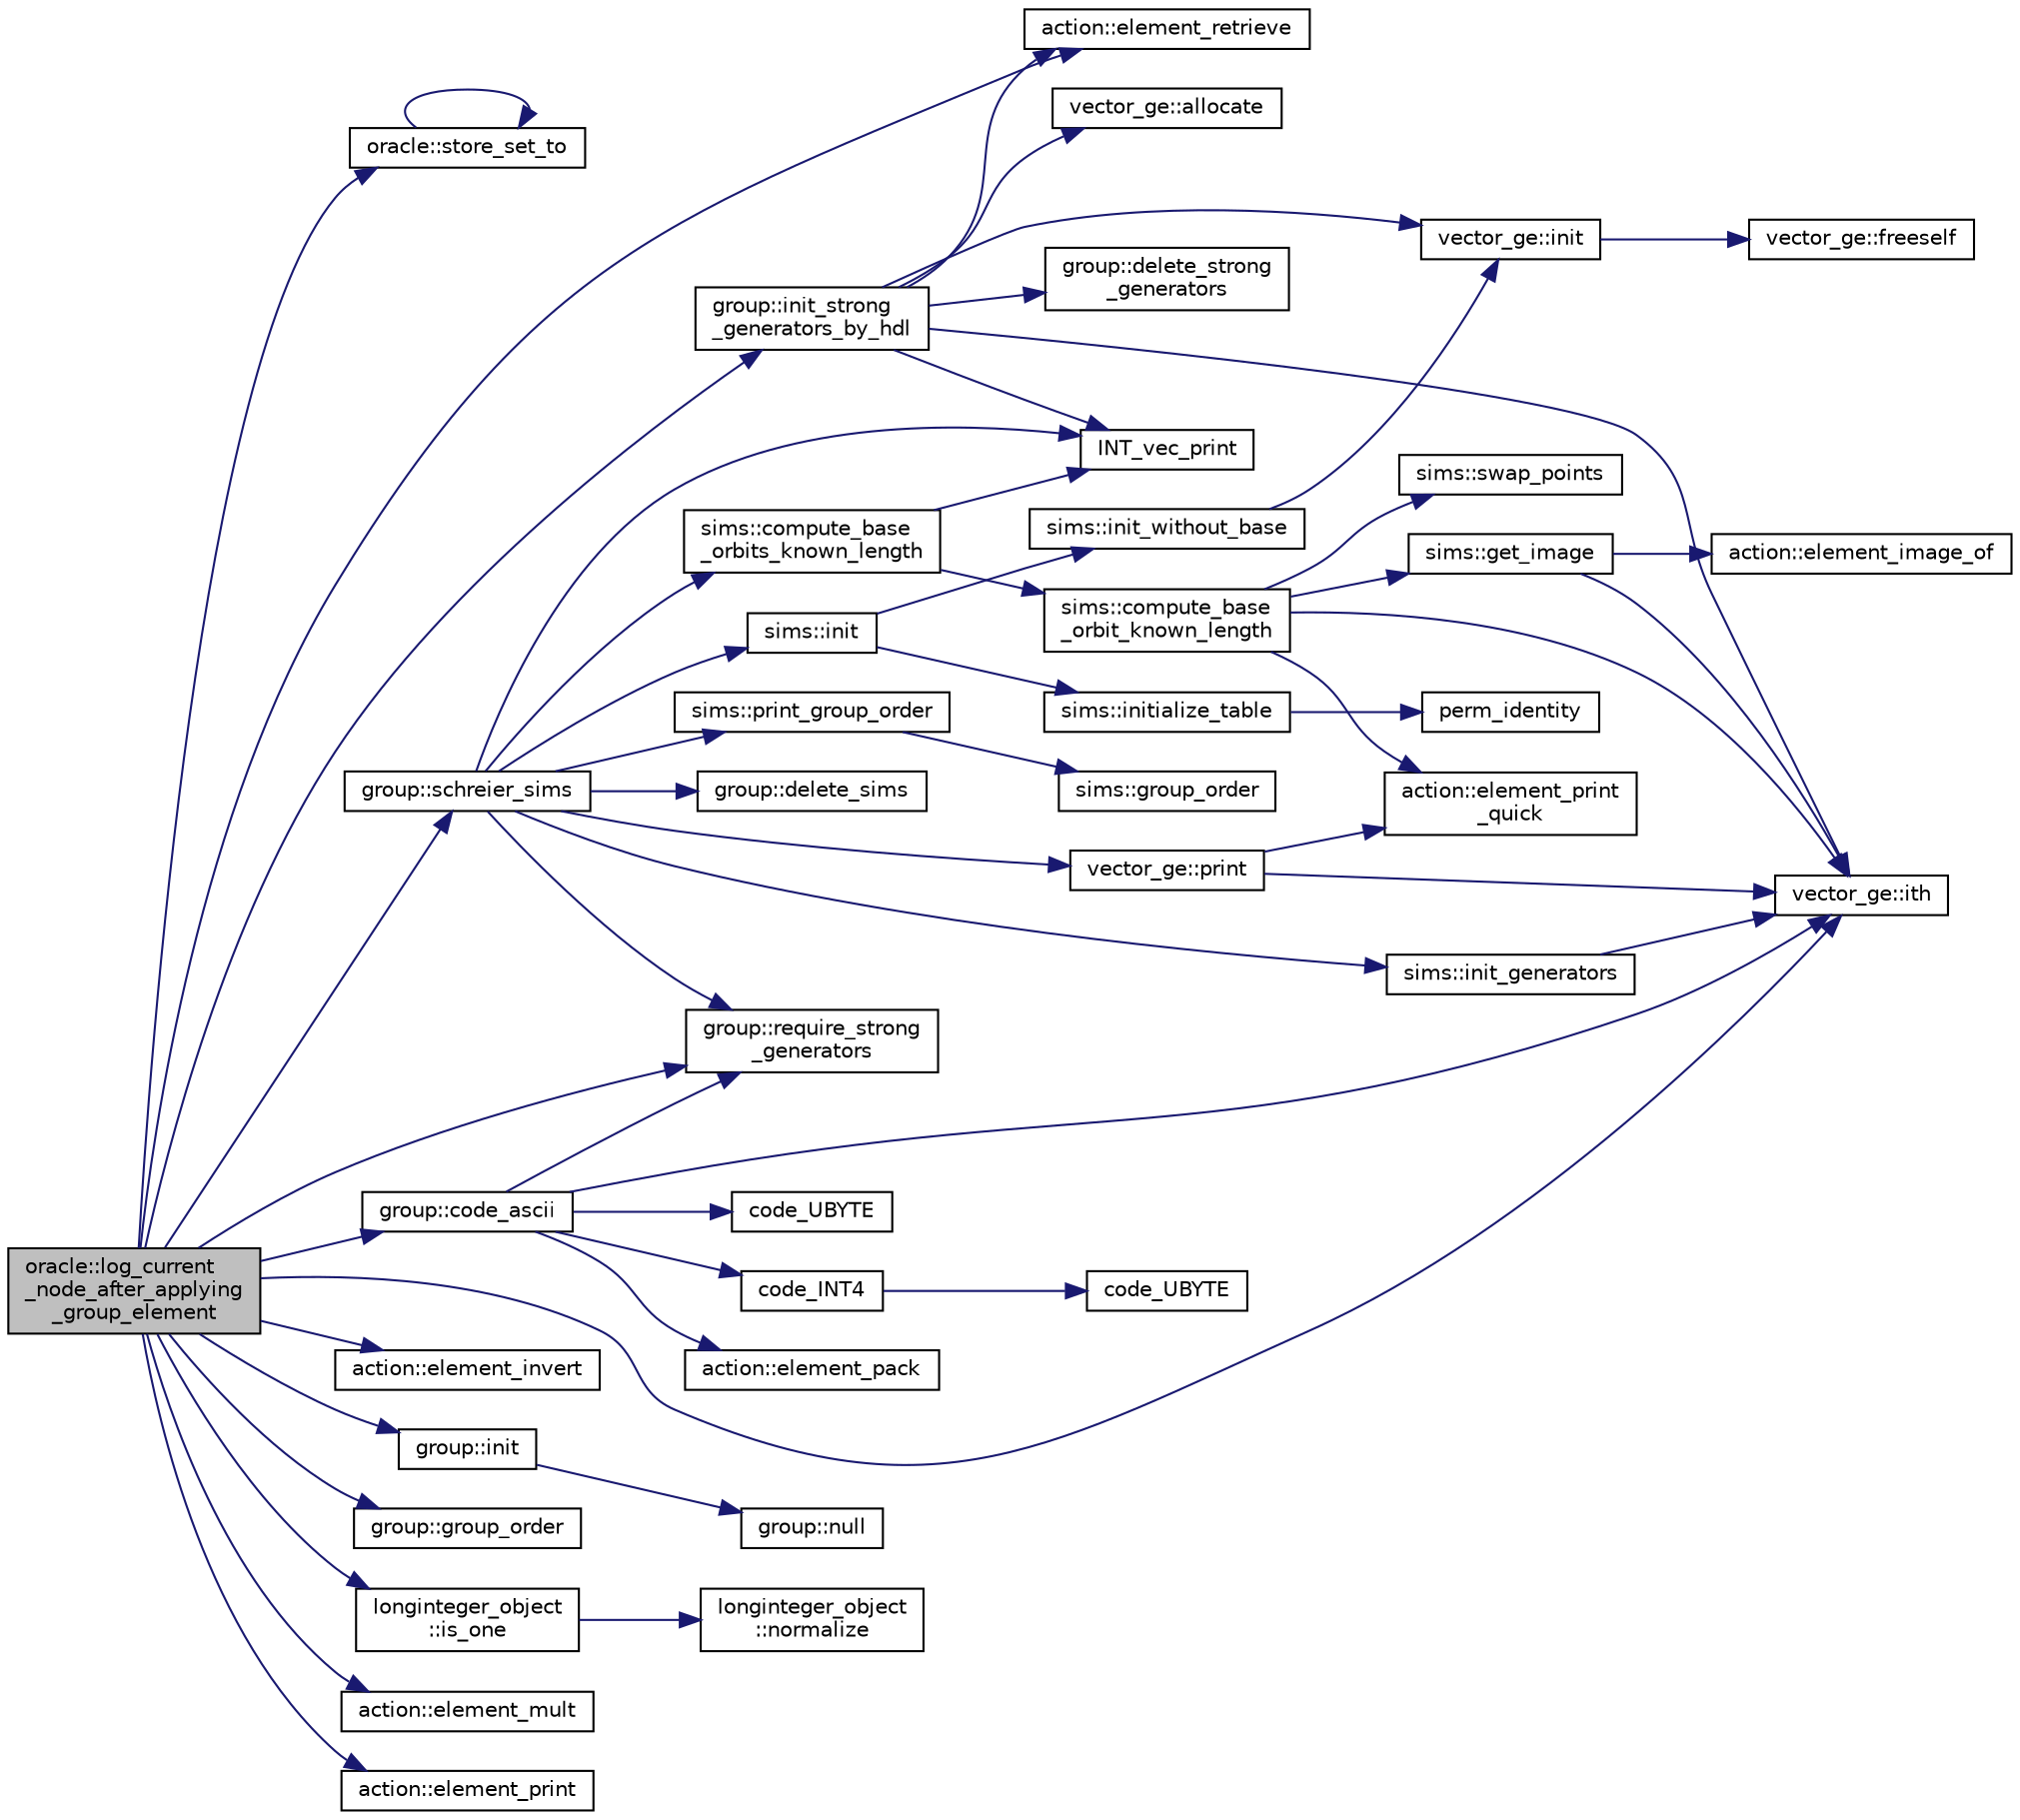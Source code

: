digraph "oracle::log_current_node_after_applying_group_element"
{
  edge [fontname="Helvetica",fontsize="10",labelfontname="Helvetica",labelfontsize="10"];
  node [fontname="Helvetica",fontsize="10",shape=record];
  rankdir="LR";
  Node6568 [label="oracle::log_current\l_node_after_applying\l_group_element",height=0.2,width=0.4,color="black", fillcolor="grey75", style="filled", fontcolor="black"];
  Node6568 -> Node6569 [color="midnightblue",fontsize="10",style="solid",fontname="Helvetica"];
  Node6569 [label="oracle::store_set_to",height=0.2,width=0.4,color="black", fillcolor="white", style="filled",URL="$d7/da7/classoracle.html#a4489d03d342f31d1e64632ce4d0e700d"];
  Node6569 -> Node6569 [color="midnightblue",fontsize="10",style="solid",fontname="Helvetica"];
  Node6568 -> Node6570 [color="midnightblue",fontsize="10",style="solid",fontname="Helvetica"];
  Node6570 [label="action::element_retrieve",height=0.2,width=0.4,color="black", fillcolor="white", style="filled",URL="$d2/d86/classaction.html#ad28f6f8810ffbad64c1490f78e51e2b1"];
  Node6568 -> Node6571 [color="midnightblue",fontsize="10",style="solid",fontname="Helvetica"];
  Node6571 [label="action::element_invert",height=0.2,width=0.4,color="black", fillcolor="white", style="filled",URL="$d2/d86/classaction.html#aa4bd01e338497714586636751fcef436"];
  Node6568 -> Node6572 [color="midnightblue",fontsize="10",style="solid",fontname="Helvetica"];
  Node6572 [label="group::init",height=0.2,width=0.4,color="black", fillcolor="white", style="filled",URL="$d1/db7/classgroup.html#a9f5de0500658e265332c7f62c0d3962d"];
  Node6572 -> Node6573 [color="midnightblue",fontsize="10",style="solid",fontname="Helvetica"];
  Node6573 [label="group::null",height=0.2,width=0.4,color="black", fillcolor="white", style="filled",URL="$d1/db7/classgroup.html#a25f33ef4c9370d6cefa29b0c49f64a18"];
  Node6568 -> Node6574 [color="midnightblue",fontsize="10",style="solid",fontname="Helvetica"];
  Node6574 [label="group::init_strong\l_generators_by_hdl",height=0.2,width=0.4,color="black", fillcolor="white", style="filled",URL="$d1/db7/classgroup.html#a65100d600cfb0955dae3582a2d6a2532"];
  Node6574 -> Node6575 [color="midnightblue",fontsize="10",style="solid",fontname="Helvetica"];
  Node6575 [label="INT_vec_print",height=0.2,width=0.4,color="black", fillcolor="white", style="filled",URL="$df/dbf/sajeeb_8_c.html#a79a5901af0b47dd0d694109543c027fe"];
  Node6574 -> Node6576 [color="midnightblue",fontsize="10",style="solid",fontname="Helvetica"];
  Node6576 [label="group::delete_strong\l_generators",height=0.2,width=0.4,color="black", fillcolor="white", style="filled",URL="$d1/db7/classgroup.html#a36c96bdf4428fdf236dfabab0f82b898"];
  Node6574 -> Node6577 [color="midnightblue",fontsize="10",style="solid",fontname="Helvetica"];
  Node6577 [label="vector_ge::init",height=0.2,width=0.4,color="black", fillcolor="white", style="filled",URL="$d4/d6e/classvector__ge.html#afe1d6befd1f1501e6be34afbaa9d30a8"];
  Node6577 -> Node6578 [color="midnightblue",fontsize="10",style="solid",fontname="Helvetica"];
  Node6578 [label="vector_ge::freeself",height=0.2,width=0.4,color="black", fillcolor="white", style="filled",URL="$d4/d6e/classvector__ge.html#aa002e4b715cc73a9b8b367d29700b452"];
  Node6574 -> Node6579 [color="midnightblue",fontsize="10",style="solid",fontname="Helvetica"];
  Node6579 [label="vector_ge::allocate",height=0.2,width=0.4,color="black", fillcolor="white", style="filled",URL="$d4/d6e/classvector__ge.html#a35b062a9201b30f0a87bf87702d243ae"];
  Node6574 -> Node6570 [color="midnightblue",fontsize="10",style="solid",fontname="Helvetica"];
  Node6574 -> Node6580 [color="midnightblue",fontsize="10",style="solid",fontname="Helvetica"];
  Node6580 [label="vector_ge::ith",height=0.2,width=0.4,color="black", fillcolor="white", style="filled",URL="$d4/d6e/classvector__ge.html#a1ff002e8b746a9beb119d57dcd4a15ff"];
  Node6568 -> Node6581 [color="midnightblue",fontsize="10",style="solid",fontname="Helvetica"];
  Node6581 [label="group::schreier_sims",height=0.2,width=0.4,color="black", fillcolor="white", style="filled",URL="$d1/db7/classgroup.html#a224ed784f302897ca0c0e578446afa08"];
  Node6581 -> Node6582 [color="midnightblue",fontsize="10",style="solid",fontname="Helvetica"];
  Node6582 [label="group::require_strong\l_generators",height=0.2,width=0.4,color="black", fillcolor="white", style="filled",URL="$d1/db7/classgroup.html#adfc3de74ab859ba6dba668b50efaf392"];
  Node6581 -> Node6583 [color="midnightblue",fontsize="10",style="solid",fontname="Helvetica"];
  Node6583 [label="group::delete_sims",height=0.2,width=0.4,color="black", fillcolor="white", style="filled",URL="$d1/db7/classgroup.html#accebe64da3d51160a974fad069a90eac"];
  Node6581 -> Node6584 [color="midnightblue",fontsize="10",style="solid",fontname="Helvetica"];
  Node6584 [label="sims::init",height=0.2,width=0.4,color="black", fillcolor="white", style="filled",URL="$d9/df3/classsims.html#a02eb61ed14f75cfe4dc0770142c1bff0"];
  Node6584 -> Node6585 [color="midnightblue",fontsize="10",style="solid",fontname="Helvetica"];
  Node6585 [label="sims::init_without_base",height=0.2,width=0.4,color="black", fillcolor="white", style="filled",URL="$d9/df3/classsims.html#a1010f2dc330b7c5ae10128c0b7dcbefd"];
  Node6585 -> Node6577 [color="midnightblue",fontsize="10",style="solid",fontname="Helvetica"];
  Node6584 -> Node6586 [color="midnightblue",fontsize="10",style="solid",fontname="Helvetica"];
  Node6586 [label="sims::initialize_table",height=0.2,width=0.4,color="black", fillcolor="white", style="filled",URL="$d9/df3/classsims.html#abe36dd0812bde20447f5aaa8384596a7"];
  Node6586 -> Node6587 [color="midnightblue",fontsize="10",style="solid",fontname="Helvetica"];
  Node6587 [label="perm_identity",height=0.2,width=0.4,color="black", fillcolor="white", style="filled",URL="$d2/d7c/combinatorics_8_c.html#aebc54d3f9c31f253ae53e3eb3b386208"];
  Node6581 -> Node6588 [color="midnightblue",fontsize="10",style="solid",fontname="Helvetica"];
  Node6588 [label="vector_ge::print",height=0.2,width=0.4,color="black", fillcolor="white", style="filled",URL="$d4/d6e/classvector__ge.html#a0d260cce035c20b32d7989c50670aa8a"];
  Node6588 -> Node6589 [color="midnightblue",fontsize="10",style="solid",fontname="Helvetica"];
  Node6589 [label="action::element_print\l_quick",height=0.2,width=0.4,color="black", fillcolor="white", style="filled",URL="$d2/d86/classaction.html#a4844680cf6750396f76494a28655265b"];
  Node6588 -> Node6580 [color="midnightblue",fontsize="10",style="solid",fontname="Helvetica"];
  Node6581 -> Node6590 [color="midnightblue",fontsize="10",style="solid",fontname="Helvetica"];
  Node6590 [label="sims::init_generators",height=0.2,width=0.4,color="black", fillcolor="white", style="filled",URL="$d9/df3/classsims.html#aa2a7908389727bdfa05d034e8d53a818"];
  Node6590 -> Node6580 [color="midnightblue",fontsize="10",style="solid",fontname="Helvetica"];
  Node6581 -> Node6575 [color="midnightblue",fontsize="10",style="solid",fontname="Helvetica"];
  Node6581 -> Node6591 [color="midnightblue",fontsize="10",style="solid",fontname="Helvetica"];
  Node6591 [label="sims::compute_base\l_orbits_known_length",height=0.2,width=0.4,color="black", fillcolor="white", style="filled",URL="$d9/df3/classsims.html#a7f6b55695e29ce46f965ac4c87c31a06"];
  Node6591 -> Node6575 [color="midnightblue",fontsize="10",style="solid",fontname="Helvetica"];
  Node6591 -> Node6592 [color="midnightblue",fontsize="10",style="solid",fontname="Helvetica"];
  Node6592 [label="sims::compute_base\l_orbit_known_length",height=0.2,width=0.4,color="black", fillcolor="white", style="filled",URL="$d9/df3/classsims.html#af93aba6d77ea121ff5e1dec9fefa0002"];
  Node6592 -> Node6589 [color="midnightblue",fontsize="10",style="solid",fontname="Helvetica"];
  Node6592 -> Node6580 [color="midnightblue",fontsize="10",style="solid",fontname="Helvetica"];
  Node6592 -> Node6593 [color="midnightblue",fontsize="10",style="solid",fontname="Helvetica"];
  Node6593 [label="sims::swap_points",height=0.2,width=0.4,color="black", fillcolor="white", style="filled",URL="$d9/df3/classsims.html#a3443b4bbfb5573864c29b627562819d2"];
  Node6592 -> Node6594 [color="midnightblue",fontsize="10",style="solid",fontname="Helvetica"];
  Node6594 [label="sims::get_image",height=0.2,width=0.4,color="black", fillcolor="white", style="filled",URL="$d9/df3/classsims.html#ae649dbf5a9440550c1ca4e402c4b4b16"];
  Node6594 -> Node6595 [color="midnightblue",fontsize="10",style="solid",fontname="Helvetica"];
  Node6595 [label="action::element_image_of",height=0.2,width=0.4,color="black", fillcolor="white", style="filled",URL="$d2/d86/classaction.html#ae09559d4537a048fc860f8a74a31393d"];
  Node6594 -> Node6580 [color="midnightblue",fontsize="10",style="solid",fontname="Helvetica"];
  Node6581 -> Node6596 [color="midnightblue",fontsize="10",style="solid",fontname="Helvetica"];
  Node6596 [label="sims::print_group_order",height=0.2,width=0.4,color="black", fillcolor="white", style="filled",URL="$d9/df3/classsims.html#a2fc3bfc40a993e0a6902374465304c0c"];
  Node6596 -> Node6597 [color="midnightblue",fontsize="10",style="solid",fontname="Helvetica"];
  Node6597 [label="sims::group_order",height=0.2,width=0.4,color="black", fillcolor="white", style="filled",URL="$d9/df3/classsims.html#aa442445175656570fa35febbe790efad"];
  Node6568 -> Node6598 [color="midnightblue",fontsize="10",style="solid",fontname="Helvetica"];
  Node6598 [label="group::group_order",height=0.2,width=0.4,color="black", fillcolor="white", style="filled",URL="$d1/db7/classgroup.html#a2d70bcf6a1495e7fb8e16ba7dfadb725"];
  Node6568 -> Node6599 [color="midnightblue",fontsize="10",style="solid",fontname="Helvetica"];
  Node6599 [label="longinteger_object\l::is_one",height=0.2,width=0.4,color="black", fillcolor="white", style="filled",URL="$dd/d7e/classlonginteger__object.html#adeab597c8bb66f36eb085f046d1df656"];
  Node6599 -> Node6600 [color="midnightblue",fontsize="10",style="solid",fontname="Helvetica"];
  Node6600 [label="longinteger_object\l::normalize",height=0.2,width=0.4,color="black", fillcolor="white", style="filled",URL="$dd/d7e/classlonginteger__object.html#ae27040d862a5624e98fc9582daa889ee"];
  Node6568 -> Node6601 [color="midnightblue",fontsize="10",style="solid",fontname="Helvetica"];
  Node6601 [label="group::code_ascii",height=0.2,width=0.4,color="black", fillcolor="white", style="filled",URL="$d1/db7/classgroup.html#abb93ebcd087d3f1146f32c2b5203f913"];
  Node6601 -> Node6582 [color="midnightblue",fontsize="10",style="solid",fontname="Helvetica"];
  Node6601 -> Node6602 [color="midnightblue",fontsize="10",style="solid",fontname="Helvetica"];
  Node6602 [label="code_INT4",height=0.2,width=0.4,color="black", fillcolor="white", style="filled",URL="$d5/db4/io__and__os_8h.html#a77bf7a59ce7634a3328237f863fd1251"];
  Node6602 -> Node6603 [color="midnightblue",fontsize="10",style="solid",fontname="Helvetica"];
  Node6603 [label="code_UBYTE",height=0.2,width=0.4,color="black", fillcolor="white", style="filled",URL="$d4/d74/util_8_c.html#ab19ac74b5d294f8f631cf9280c38dfd6"];
  Node6601 -> Node6604 [color="midnightblue",fontsize="10",style="solid",fontname="Helvetica"];
  Node6604 [label="action::element_pack",height=0.2,width=0.4,color="black", fillcolor="white", style="filled",URL="$d2/d86/classaction.html#a48a10a87c09b4b37c36eac1180884140"];
  Node6601 -> Node6580 [color="midnightblue",fontsize="10",style="solid",fontname="Helvetica"];
  Node6601 -> Node6605 [color="midnightblue",fontsize="10",style="solid",fontname="Helvetica"];
  Node6605 [label="code_UBYTE",height=0.2,width=0.4,color="black", fillcolor="white", style="filled",URL="$d5/db4/io__and__os_8h.html#ab19ac74b5d294f8f631cf9280c38dfd6"];
  Node6568 -> Node6582 [color="midnightblue",fontsize="10",style="solid",fontname="Helvetica"];
  Node6568 -> Node6606 [color="midnightblue",fontsize="10",style="solid",fontname="Helvetica"];
  Node6606 [label="action::element_mult",height=0.2,width=0.4,color="black", fillcolor="white", style="filled",URL="$d2/d86/classaction.html#ae9e36b2cae1f0f7bd7144097fa9a34b3"];
  Node6568 -> Node6580 [color="midnightblue",fontsize="10",style="solid",fontname="Helvetica"];
  Node6568 -> Node6607 [color="midnightblue",fontsize="10",style="solid",fontname="Helvetica"];
  Node6607 [label="action::element_print",height=0.2,width=0.4,color="black", fillcolor="white", style="filled",URL="$d2/d86/classaction.html#ae38c3ef3c1125213733d63c6fc3c40cd"];
}
